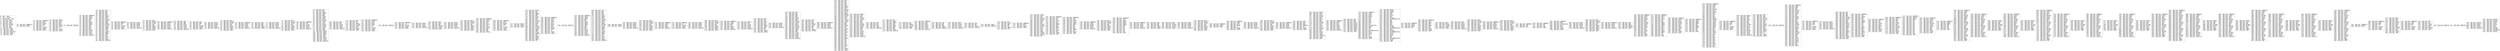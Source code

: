 digraph "graph.cfg.gv" {
	subgraph global {
		node [fontname=Courier fontsize=30.0 rank=same shape=box]
		block_0 [label="0: %00 = #0x1\l2: %01 = #0x40\l4: MSTORE(%01, %00)\l5: [NO_SSA] DUP1\l6: [NO_SSA] PUSH1\l8: [NO_SSA] DUP2\l9: [NO_SSA] MSTORE\la: [NO_SSA] PUSH1\lc: [NO_SSA] ADD\ld: [NO_SSA] PUSH2\l10: [NO_SSA] PUSH1\l12: [NO_SSA] SWAP2\l13: [NO_SSA] CODECOPY\l14: [NO_SSA] PUSH2\l17: [NO_SSA] JUMP\l"]
		block_18 [label="18: [NO_SSA] JUMPDEST\l19: [NO_SSA] PUSH1\l"]
		block_1b [label="1b: [NO_SSA] JUMPDEST\l1c: [NO_SSA] DUP5\l1d: [NO_SSA] MLOAD\l1e: [NO_SSA] DUP2\l1f: [NO_SSA] LT\l20: [NO_SSA] ISZERO\l21: [NO_SSA] PUSH2\l24: [NO_SSA] JUMPI\l"]
		block_25 [label="25: [NO_SSA] PUSH1\l27: [NO_SSA] DUP6\l28: [NO_SSA] DUP3\l29: [NO_SSA] DUP2\l2a: [NO_SSA] MLOAD\l2b: [NO_SSA] DUP2\l2c: [NO_SSA] LT\l2d: [NO_SSA] PUSH2\l30: [NO_SSA] JUMPI\l"]
		block_31 [label="31: [NO_SSA] INVALID\l"]
		block_32 [label="32: [NO_SSA] JUMPDEST\l33: [NO_SSA] PUSH1\l35: [NO_SSA] SWAP1\l36: [NO_SSA] DUP2\l37: [NO_SSA] MUL\l38: [NO_SSA] SWAP2\l39: [NO_SSA] SWAP1\l3a: [NO_SSA] SWAP2\l3b: [NO_SSA] ADD\l3c: [NO_SSA] DUP2\l3d: [NO_SSA] ADD\l3e: [NO_SSA] MLOAD\l3f: [NO_SSA] PUSH1\l41: [NO_SSA] PUSH1\l43: [NO_SSA] PUSH1\l45: [NO_SSA] INVALID\l"]
		block_46 [label="46: [NO_SSA] SUB\l47: [NO_SSA] NOT\l48: [NO_SSA] DUP2\l49: [NO_SSA] AND\l4a: [NO_SSA] PUSH1\l4c: [NO_SSA] SWAP1\l4d: [NO_SSA] DUP2\l4e: [NO_SSA] MSTORE\l4f: [NO_SSA] SWAP2\l50: [NO_SSA] DUP6\l51: [NO_SSA] SWAP1\l52: [NO_SSA] MSTORE\l53: [NO_SSA] PUSH1\l55: [NO_SSA] SWAP1\l56: [NO_SSA] SWAP2\l57: [NO_SSA] SHA3\l58: [NO_SSA] SLOAD\l59: [NO_SSA] SWAP1\l5a: [NO_SSA] SWAP2\l5b: [NO_SSA] POP\l5c: [NO_SSA] PUSH1\l5e: [NO_SSA] DUP2\l5f: [NO_SSA] SWAP1\l60: [NO_SSA] INVALID\l"]
		block_61 [label="61: [NO_SSA] ADDRESS\l62: [NO_SSA] DUP2\l63: [NO_SSA] EQ\l64: [NO_SSA] ISZERO\l65: [NO_SSA] PUSH2\l68: [NO_SSA] JUMPI\l"]
		block_69 [label="69: [NO_SSA] PUSH1\l6b: [NO_SSA] MLOAD\l6c: [NO_SSA] PUSH3\l70: [NO_SSA] PUSH1\l72: [NO_SSA] INVALID\l"]
		block_73 [label="73: [NO_SSA] DUP2\l74: [NO_SSA] MSTORE\l75: [NO_SSA] PUSH1\l77: [NO_SSA] ADD\l78: [NO_SSA] PUSH2\l7b: [NO_SSA] SWAP1\l7c: [NO_SSA] PUSH2\l7f: [NO_SSA] JUMP\l"]
		block_80 [label="80: [NO_SSA] JUMPDEST\l81: [NO_SSA] DUP10\l82: [NO_SSA] PUSH1\l84: [NO_SSA] PUSH1\l86: [NO_SSA] PUSH1\l88: [NO_SSA] INVALID\l"]
		block_89 [label="89: [NO_SSA] SUB\l8a: [NO_SSA] AND\l8b: [NO_SSA] DUP2\l8c: [NO_SSA] PUSH1\l8e: [NO_SSA] PUSH1\l90: [NO_SSA] PUSH1\l92: [NO_SSA] INVALID\l"]
		block_93 [label="93: [NO_SSA] SUB\l94: [NO_SSA] AND\l95: [NO_SSA] EQ\l96: [NO_SSA] ISZERO\l97: [NO_SSA] PUSH2\l9a: [NO_SSA] JUMPI\l"]
		block_9b [label="9b: [NO_SSA] PUSH1\l9d: [NO_SSA] MLOAD\l9e: [NO_SSA] PUSH3\la2: [NO_SSA] PUSH1\la4: [NO_SSA] INVALID\l"]
		block_a5 [label="a5: [NO_SSA] DUP2\la6: [NO_SSA] MSTORE\la7: [NO_SSA] PUSH1\la9: [NO_SSA] ADD\laa: [NO_SSA] PUSH2\lad: [NO_SSA] SWAP1\lae: [NO_SSA] PUSH2\lb1: [NO_SSA] JUMP\l"]
		block_b2 [label="b2: [NO_SSA] JUMPDEST\lb3: [NO_SSA] PUSH1\lb5: [NO_SSA] PUSH1\lb7: [NO_SSA] PUSH1\lb9: [NO_SSA] INVALID\l"]
		block_ba [label="ba: [NO_SSA] SUB\lbb: [NO_SSA] DUP2\lbc: [NO_SSA] AND\lbd: [NO_SSA] PUSH2\lc0: [NO_SSA] JUMPI\l"]
		block_c1 [label="c1: [NO_SSA] PUSH1\lc3: [NO_SSA] MLOAD\lc4: [NO_SSA] PUSH3\lc8: [NO_SSA] PUSH1\lca: [NO_SSA] INVALID\l"]
		block_cb [label="cb: [NO_SSA] DUP2\lcc: [NO_SSA] MSTORE\lcd: [NO_SSA] PUSH1\lcf: [NO_SSA] ADD\ld0: [NO_SSA] PUSH2\ld3: [NO_SSA] SWAP1\ld4: [NO_SSA] PUSH2\ld7: [NO_SSA] JUMP\l"]
		block_d8 [label="d8: [NO_SSA] JUMPDEST\ld9: [NO_SSA] POP\lda: [NO_SSA] PUSH1\ldc: [NO_SSA] PUSH1\lde: [NO_SSA] PUSH1\le0: [NO_SSA] INVALID\l"]
		block_e1 [label="e1: [NO_SSA] SUB\le2: [NO_SSA] NOT\le3: [NO_SSA] SWAP1\le4: [NO_SSA] SWAP2\le5: [NO_SSA] AND\le6: [NO_SSA] PUSH1\le8: [NO_SSA] SWAP1\le9: [NO_SSA] DUP2\lea: [NO_SSA] MSTORE\leb: [NO_SSA] PUSH1\led: [NO_SSA] DUP5\lee: [NO_SSA] SWAP1\lef: [NO_SSA] MSTORE\lf0: [NO_SSA] PUSH1\lf2: [NO_SSA] SWAP1\lf3: [NO_SSA] SHA3\lf4: [NO_SSA] PUSH12\l101: [NO_SSA] SWAP2\l102: [NO_SSA] SWAP1\l103: [NO_SSA] SWAP2\l104: [NO_SSA] AND\l105: [NO_SSA] PUSH1\l107: [NO_SSA] PUSH1\l109: [NO_SSA] PUSH1\l10b: [NO_SSA] INVALID\l"]
		block_10c [label="10c: [NO_SSA] SUB\l10d: [NO_SSA] NOT\l10e: [NO_SSA] PUSH1\l110: [NO_SSA] DUP11\l111: [NO_SSA] SWAP1\l112: [NO_SSA] INVALID\l"]
		block_113 [label="113: [NO_SSA] AND\l114: [NO_SSA] OR\l115: [NO_SSA] SWAP1\l116: [NO_SSA] SSTORE\l117: [NO_SSA] PUSH1\l119: [NO_SSA] ADD\l11a: [NO_SSA] PUSH2\l11d: [NO_SSA] JUMP\l"]
		block_11e [label="11e: [NO_SSA] JUMPDEST\l11f: [NO_SSA] PUSH1\l121: [NO_SSA] DUP6\l122: [NO_SSA] PUSH1\l124: [NO_SSA] DUP2\l125: [NO_SSA] GT\l126: [NO_SSA] ISZERO\l127: [NO_SSA] PUSH2\l12a: [NO_SSA] JUMPI\l"]
		block_12b [label="12b: [NO_SSA] INVALID\l"]
		block_12c [label="12c: [NO_SSA] JUMPDEST\l12d: [NO_SSA] EQ\l12e: [NO_SSA] ISZERO\l12f: [NO_SSA] PUSH2\l132: [NO_SSA] JUMPI\l"]
		block_133 [label="133: [NO_SSA] PUSH1\l135: [NO_SSA] PUSH1\l137: [NO_SSA] PUSH1\l139: [NO_SSA] INVALID\l"]
		block_13a [label="13a: [NO_SSA] SUB\l13b: [NO_SSA] DUP7\l13c: [NO_SSA] AND\l13d: [NO_SSA] ISZERO\l13e: [NO_SSA] PUSH2\l141: [NO_SSA] JUMPI\l"]
		block_142 [label="142: [NO_SSA] PUSH1\l144: [NO_SSA] MLOAD\l145: [NO_SSA] PUSH3\l149: [NO_SSA] PUSH1\l14b: [NO_SSA] INVALID\l"]
		block_14c [label="14c: [NO_SSA] DUP2\l14d: [NO_SSA] MSTORE\l14e: [NO_SSA] PUSH1\l150: [NO_SSA] ADD\l151: [NO_SSA] PUSH2\l154: [NO_SSA] SWAP1\l155: [NO_SSA] PUSH2\l158: [NO_SSA] JUMP\l"]
		block_159 [label="159: [NO_SSA] JUMPDEST\l15a: [NO_SSA] PUSH1\l15c: [NO_SSA] DUP9\l15d: [NO_SSA] DIV\l15e: [NO_SSA] PUSH1\l160: [NO_SSA] NOT\l161: [NO_SSA] PUSH1\l163: [NO_SSA] DUP11\l164: [NO_SSA] AND\l165: [NO_SSA] ADD\l166: [NO_SSA] PUSH1\l"]
		block_168 [label="168: [NO_SSA] JUMPDEST\l169: [NO_SSA] DUP7\l16a: [NO_SSA] MLOAD\l16b: [NO_SSA] DUP2\l16c: [NO_SSA] LT\l16d: [NO_SSA] ISZERO\l16e: [NO_SSA] PUSH2\l171: [NO_SSA] JUMPI\l"]
		block_172 [label="172: [NO_SSA] DUP10\l173: [NO_SSA] PUSH2\l176: [NO_SSA] JUMPI\l"]
		block_177 [label="177: [NO_SSA] PUSH1\l179: [NO_SSA] NOT\l17a: [NO_SSA] SWAP1\l17b: [NO_SSA] SWAP3\l17c: [NO_SSA] ADD\l17d: [NO_SSA] PUSH1\l17f: [NO_SSA] DUP2\l180: [NO_SSA] DUP2\l181: [NO_SSA] MSTORE\l182: [NO_SSA] PUSH1\l184: [NO_SSA] DUP6\l185: [NO_SSA] ADD\l186: [NO_SSA] PUSH1\l188: [NO_SSA] MSTORE\l189: [NO_SSA] PUSH1\l18b: [NO_SSA] SWAP1\l18c: [NO_SSA] SHA3\l18d: [NO_SSA] SLOAD\l18e: [NO_SSA] SWAP10\l18f: [NO_SSA] POP\l190: [NO_SSA] SWAP2\l191: [NO_SSA] PUSH1\l193: [NO_SSA] SWAP2\l194: [NO_SSA] POP\l"]
		block_195 [label="195: [NO_SSA] JUMPDEST\l196: [NO_SSA] PUSH1\l198: [NO_SSA] DUP1\l199: [NO_SSA] PUSH1\l19b: [NO_SSA] DUP1\l19c: [NO_SSA] DUP11\l19d: [NO_SSA] DUP6\l19e: [NO_SSA] DUP2\l19f: [NO_SSA] MLOAD\l1a0: [NO_SSA] DUP2\l1a1: [NO_SSA] LT\l1a2: [NO_SSA] PUSH2\l1a5: [NO_SSA] JUMPI\l"]
		block_1a6 [label="1a6: [NO_SSA] INVALID\l"]
		block_1a7 [label="1a7: [NO_SSA] JUMPDEST\l1a8: [NO_SSA] PUSH1\l1aa: [NO_SSA] SWAP1\l1ab: [NO_SSA] DUP2\l1ac: [NO_SSA] MUL\l1ad: [NO_SSA] SWAP2\l1ae: [NO_SSA] SWAP1\l1af: [NO_SSA] SWAP2\l1b0: [NO_SSA] ADD\l1b1: [NO_SSA] DUP2\l1b2: [NO_SSA] ADD\l1b3: [NO_SSA] MLOAD\l1b4: [NO_SSA] PUSH1\l1b6: [NO_SSA] PUSH1\l1b8: [NO_SSA] PUSH1\l1ba: [NO_SSA] INVALID\l"]
		block_1bb [label="1bb: [NO_SSA] SUB\l1bc: [NO_SSA] NOT\l1bd: [NO_SSA] DUP2\l1be: [NO_SSA] AND\l1bf: [NO_SSA] PUSH1\l1c1: [NO_SSA] SWAP1\l1c2: [NO_SSA] DUP2\l1c3: [NO_SSA] MSTORE\l1c4: [NO_SSA] SWAP2\l1c5: [NO_SSA] DUP11\l1c6: [NO_SSA] SWAP1\l1c7: [NO_SSA] MSTORE\l1c8: [NO_SSA] PUSH1\l1ca: [NO_SSA] SWAP1\l1cb: [NO_SSA] SWAP2\l1cc: [NO_SSA] SHA3\l1cd: [NO_SSA] SLOAD\l1ce: [NO_SSA] SWAP1\l1cf: [NO_SSA] SWAP2\l1d0: [NO_SSA] POP\l1d1: [NO_SSA] PUSH1\l1d3: [NO_SSA] DUP2\l1d4: [NO_SSA] SWAP1\l1d5: [NO_SSA] INVALID\l"]
		block_1d6 [label="1d6: [NO_SSA] PUSH2\l1d9: [NO_SSA] JUMPI\l"]
		block_1da [label="1da: [NO_SSA] PUSH1\l1dc: [NO_SSA] MLOAD\l1dd: [NO_SSA] PUSH3\l1e1: [NO_SSA] PUSH1\l1e3: [NO_SSA] INVALID\l"]
		block_1e4 [label="1e4: [NO_SSA] DUP2\l1e5: [NO_SSA] MSTORE\l1e6: [NO_SSA] PUSH1\l1e8: [NO_SSA] ADD\l1e9: [NO_SSA] PUSH2\l1ec: [NO_SSA] SWAP1\l1ed: [NO_SSA] PUSH2\l1f0: [NO_SSA] JUMP\l"]
		block_1f1 [label="1f1: [NO_SSA] JUMPDEST\l1f2: [NO_SSA] PUSH1\l1f4: [NO_SSA] DUP2\l1f5: [NO_SSA] SWAP1\l1f6: [NO_SSA] INVALID\l"]
		block_1f7 [label="1f7: [NO_SSA] ADDRESS\l1f8: [NO_SSA] EQ\l1f9: [NO_SSA] ISZERO\l1fa: [NO_SSA] PUSH2\l1fd: [NO_SSA] JUMPI\l"]
		block_1fe [label="1fe: [NO_SSA] PUSH1\l200: [NO_SSA] MLOAD\l201: [NO_SSA] PUSH3\l205: [NO_SSA] PUSH1\l207: [NO_SSA] INVALID\l"]
		block_208 [label="208: [NO_SSA] DUP2\l209: [NO_SSA] MSTORE\l20a: [NO_SSA] PUSH1\l20c: [NO_SSA] ADD\l20d: [NO_SSA] PUSH2\l210: [NO_SSA] SWAP1\l211: [NO_SSA] PUSH2\l214: [NO_SSA] JUMP\l"]
		block_215 [label="215: [NO_SSA] JUMPDEST\l216: [NO_SSA] PUSH1\l218: [NO_SSA] DUP8\l219: [NO_SSA] MUL\l21a: [NO_SSA] DUP16\l21b: [NO_SSA] SWAP1\l21c: [NO_SSA] INVALID\l"]
		block_21d [label="21d: [NO_SSA] SWAP5\l21e: [NO_SSA] POP\l21f: [NO_SSA] PUSH1\l221: [NO_SSA] PUSH1\l223: [NO_SSA] PUSH1\l225: [NO_SSA] INVALID\l"]
		block_226 [label="226: [NO_SSA] SUB\l227: [NO_SSA] NOT\l228: [NO_SSA] DUP1\l229: [NO_SSA] DUP7\l22a: [NO_SSA] AND\l22b: [NO_SSA] SWAP1\l22c: [NO_SSA] DUP4\l22d: [NO_SSA] AND\l22e: [NO_SSA] EQ\l22f: [NO_SSA] PUSH2\l232: [NO_SSA] JUMPI\l"]
		block_233 [label="233: [NO_SSA] PUSH1\l235: [NO_SSA] PUSH1\l237: [NO_SSA] PUSH1\l239: [NO_SSA] INVALID\l"]
		block_23a [label="23a: [NO_SSA] SUB\l23b: [NO_SSA] NOT\l23c: [NO_SSA] DUP6\l23d: [NO_SSA] AND\l23e: [NO_SSA] PUSH1\l240: [NO_SSA] SWAP1\l241: [NO_SSA] DUP2\l242: [NO_SSA] MSTORE\l243: [NO_SSA] PUSH1\l245: [NO_SSA] DUP11\l246: [NO_SSA] SWAP1\l247: [NO_SSA] MSTORE\l248: [NO_SSA] PUSH1\l24a: [NO_SSA] SWAP1\l24b: [NO_SSA] SHA3\l24c: [NO_SSA] DUP1\l24d: [NO_SSA] SLOAD\l24e: [NO_SSA] PUSH1\l250: [NO_SSA] PUSH1\l252: [NO_SSA] PUSH1\l254: [NO_SSA] INVALID\l"]
		block_255 [label="255: [NO_SSA] SUB\l256: [NO_SSA] NOT\l257: [NO_SSA] AND\l258: [NO_SSA] PUSH12\l265: [NO_SSA] DUP4\l266: [NO_SSA] AND\l267: [NO_SSA] OR\l268: [NO_SSA] SWAP1\l269: [NO_SSA] SSTORE\l"]
		block_26a [label="26a: [NO_SSA] JUMPDEST\l26b: [NO_SSA] PUSH1\l26d: [NO_SSA] PUSH1\l26f: [NO_SSA] PUSH1\l271: [NO_SSA] INVALID\l"]
		block_272 [label="272: [NO_SSA] SUB\l273: [NO_SSA] NOT\l274: [NO_SSA] DUP3\l275: [NO_SSA] AND\l276: [NO_SSA] PUSH1\l278: [NO_SSA] SWAP1\l279: [NO_SSA] DUP2\l27a: [NO_SSA] MSTORE\l27b: [NO_SSA] PUSH1\l27d: [NO_SSA] DUP11\l27e: [NO_SSA] SWAP1\l27f: [NO_SSA] MSTORE\l280: [NO_SSA] PUSH1\l282: [NO_SSA] DUP2\l283: [NO_SSA] SHA3\l284: [NO_SSA] SSTORE\l285: [NO_SSA] PUSH2\l288: [NO_SSA] DUP2\l289: [NO_SSA] AND\l28a: [NO_SSA] PUSH1\l28c: [NO_SSA] DUP2\l28d: [NO_SSA] DIV\l28e: [NO_SSA] SWAP5\l28f: [NO_SSA] POP\l290: [NO_SSA] PUSH1\l292: [NO_SSA] DUP2\l293: [NO_SSA] MOD\l294: [NO_SSA] PUSH1\l296: [NO_SSA] MUL\l297: [NO_SSA] SWAP4\l298: [NO_SSA] POP\l299: [NO_SSA] POP\l29a: [NO_SSA] POP\l29b: [NO_SSA] POP\l29c: [NO_SSA] DUP6\l29d: [NO_SSA] DUP3\l29e: [NO_SSA] EQ\l29f: [NO_SSA] PUSH2\l2a2: [NO_SSA] JUMPI\l"]
		block_2a3 [label="2a3: [NO_SSA] PUSH1\l2a5: [NO_SSA] DUP3\l2a6: [NO_SSA] DUP2\l2a7: [NO_SSA] MSTORE\l2a8: [NO_SSA] PUSH1\l2aa: [NO_SSA] DUP9\l2ab: [NO_SSA] ADD\l2ac: [NO_SSA] PUSH1\l2ae: [NO_SSA] MSTORE\l2af: [NO_SSA] PUSH1\l2b1: [NO_SSA] SWAP1\l2b2: [NO_SSA] SHA3\l2b3: [NO_SSA] DUP1\l2b4: [NO_SSA] SLOAD\l2b5: [NO_SSA] PUSH1\l2b7: [NO_SSA] PUSH1\l2b9: [NO_SSA] PUSH1\l2bb: [NO_SSA] INVALID\l"]
		block_2bc [label="2bc: [NO_SSA] SUB\l2bd: [NO_SSA] NOT\l2be: [NO_SSA] DUP1\l2bf: [NO_SSA] DUP5\l2c0: [NO_SSA] INVALID\l"]
		block_2c1 [label="2c1: [NO_SSA] NOT\l2c2: [NO_SSA] SWAP1\l2c3: [NO_SSA] SWAP2\l2c4: [NO_SSA] AND\l2c5: [NO_SSA] SWAP1\l2c6: [NO_SSA] DUP6\l2c7: [NO_SSA] AND\l2c8: [NO_SSA] DUP4\l2c9: [NO_SSA] INVALID\l"]
		block_2ca [label="2ca: [NO_SSA] OR\l2cb: [NO_SSA] SWAP1\l2cc: [NO_SSA] SSTORE\l2cd: [NO_SSA] PUSH2\l2d0: [NO_SSA] JUMP\l"]
		block_2d1 [label="2d1: [NO_SSA] JUMPDEST\l2d2: [NO_SSA] DUP1\l2d3: [NO_SSA] DUP4\l2d4: [NO_SSA] PUSH1\l2d6: [NO_SSA] PUSH1\l2d8: [NO_SSA] PUSH1\l2da: [NO_SSA] INVALID\l"]
		block_2db [label="2db: [NO_SSA] SUB\l2dc: [NO_SSA] NOT\l2dd: [NO_SSA] AND\l2de: [NO_SSA] SWAP1\l2df: [NO_SSA] INVALID\l"]
		block_2e0 [label="2e0: [NO_SSA] DUP2\l2e1: [NO_SSA] PUSH1\l2e3: [NO_SSA] PUSH1\l2e5: [NO_SSA] PUSH1\l2e7: [NO_SSA] INVALID\l"]
		block_2e8 [label="2e8: [NO_SSA] SUB\l2e9: [NO_SSA] NOT\l2ea: [NO_SSA] PUSH1\l2ec: [NO_SSA] INVALID\l"]
		block_2ed [label="2ed: [NO_SSA] SWAP1\l2ee: [NO_SSA] INVALID\l"]
		block_2ef [label="2ef: [NO_SSA] NOT\l2f0: [NO_SSA] DUP15\l2f1: [NO_SSA] AND\l2f2: [NO_SSA] OR\l2f3: [NO_SSA] SWAP13\l2f4: [NO_SSA] POP\l"]
		block_2f5 [label="2f5: [NO_SSA] JUMPDEST\l2f6: [NO_SSA] DUP5\l2f7: [NO_SSA] PUSH2\l2fa: [NO_SSA] JUMPI\l"]
		block_2fb [label="2fb: [NO_SSA] PUSH1\l2fd: [NO_SSA] DUP7\l2fe: [NO_SSA] DUP2\l2ff: [NO_SSA] MSTORE\l300: [NO_SSA] PUSH1\l302: [NO_SSA] DUP9\l303: [NO_SSA] ADD\l304: [NO_SSA] PUSH1\l306: [NO_SSA] MSTORE\l307: [NO_SSA] PUSH1\l309: [NO_SSA] DUP2\l30a: [NO_SSA] SHA3\l30b: [NO_SSA] DUP2\l30c: [NO_SSA] SWAP1\l30d: [NO_SSA] SSTORE\l30e: [NO_SSA] SWAP13\l30f: [NO_SSA] POP\l"]
		block_310 [label="310: [NO_SSA] JUMPDEST\l311: [NO_SSA] POP\l312: [NO_SSA] POP\l313: [NO_SSA] PUSH1\l315: [NO_SSA] NOT\l316: [NO_SSA] SWAP1\l317: [NO_SSA] SWAP3\l318: [NO_SSA] ADD\l319: [NO_SSA] SWAP2\l31a: [NO_SSA] POP\l31b: [NO_SSA] PUSH1\l31d: [NO_SSA] ADD\l31e: [NO_SSA] PUSH2\l321: [NO_SSA] JUMP\l"]
		block_322 [label="322: [NO_SSA] JUMPDEST\l323: [NO_SSA] POP\l324: [NO_SSA] PUSH1\l326: [NO_SSA] PUSH1\l328: [NO_SSA] SWAP1\l329: [NO_SSA] SWAP3\l32a: [NO_SSA] MUL\l32b: [NO_SSA] ADD\l32c: [NO_SSA] ADD\l32d: [NO_SSA] SWAP8\l32e: [NO_SSA] POP\l32f: [NO_SSA] PUSH2\l332: [NO_SSA] JUMP\l"]
		block_333 [label="333: [NO_SSA] JUMPDEST\l334: [NO_SSA] PUSH1\l336: [NO_SSA] MLOAD\l337: [NO_SSA] PUSH3\l33b: [NO_SSA] PUSH1\l33d: [NO_SSA] INVALID\l"]
		block_33e [label="33e: [NO_SSA] DUP2\l33f: [NO_SSA] MSTORE\l340: [NO_SSA] PUSH1\l342: [NO_SSA] ADD\l343: [NO_SSA] PUSH2\l346: [NO_SSA] SWAP1\l347: [NO_SSA] PUSH2\l34a: [NO_SSA] JUMP\l"]
		block_34b [label="34b: [NO_SSA] JUMPDEST\l34c: [NO_SSA] POP\l34d: [NO_SSA] SWAP6\l34e: [NO_SSA] SWAP7\l34f: [NO_SSA] SWAP5\l350: [NO_SSA] SWAP6\l351: [NO_SSA] POP\l352: [NO_SSA] POP\l353: [NO_SSA] POP\l354: [NO_SSA] POP\l355: [NO_SSA] POP\l356: [NO_SSA] JUMP\l"]
		block_357 [label="357: [NO_SSA] JUMPDEST\l358: [NO_SSA] PUSH1\l35a: [NO_SSA] PUSH1\l35c: [NO_SSA] PUSH1\l35e: [NO_SSA] INVALID\l"]
		block_35f [label="35f: [NO_SSA] SUB\l360: [NO_SSA] DUP3\l361: [NO_SSA] AND\l362: [NO_SSA] PUSH2\l365: [NO_SSA] JUMPI\l"]
		block_366 [label="366: [NO_SSA] DUP1\l367: [NO_SSA] MLOAD\l368: [NO_SSA] ISZERO\l369: [NO_SSA] PUSH2\l36c: [NO_SSA] JUMPI\l"]
		block_36d [label="36d: [NO_SSA] PUSH1\l36f: [NO_SSA] MLOAD\l370: [NO_SSA] PUSH3\l374: [NO_SSA] PUSH1\l376: [NO_SSA] INVALID\l"]
		block_377 [label="377: [NO_SSA] DUP2\l378: [NO_SSA] MSTORE\l379: [NO_SSA] PUSH1\l37b: [NO_SSA] ADD\l37c: [NO_SSA] PUSH2\l37f: [NO_SSA] SWAP1\l380: [NO_SSA] PUSH2\l383: [NO_SSA] JUMP\l"]
		block_384 [label="384: [NO_SSA] JUMPDEST\l385: [NO_SSA] PUSH2\l388: [NO_SSA] JUMP\l"]
		block_389 [label="389: [NO_SSA] JUMPDEST\l38a: [NO_SSA] PUSH1\l38c: [NO_SSA] DUP2\l38d: [NO_SSA] MLOAD\l38e: [NO_SSA] GT\l38f: [NO_SSA] PUSH2\l392: [NO_SSA] JUMPI\l"]
		block_393 [label="393: [NO_SSA] PUSH1\l395: [NO_SSA] MLOAD\l396: [NO_SSA] PUSH3\l39a: [NO_SSA] PUSH1\l39c: [NO_SSA] INVALID\l"]
		block_39d [label="39d: [NO_SSA] DUP2\l39e: [NO_SSA] MSTORE\l39f: [NO_SSA] PUSH1\l3a1: [NO_SSA] ADD\l3a2: [NO_SSA] PUSH2\l3a5: [NO_SSA] SWAP1\l3a6: [NO_SSA] PUSH2\l3a9: [NO_SSA] JUMP\l"]
		block_3aa [label="3aa: [NO_SSA] JUMPDEST\l3ab: [NO_SSA] PUSH1\l3ad: [NO_SSA] PUSH1\l3af: [NO_SSA] PUSH1\l3b1: [NO_SSA] INVALID\l"]
		block_3b2 [label="3b2: [NO_SSA] SUB\l3b3: [NO_SSA] DUP3\l3b4: [NO_SSA] AND\l3b5: [NO_SSA] ADDRESS\l3b6: [NO_SSA] EQ\l3b7: [NO_SSA] PUSH2\l3ba: [NO_SSA] JUMPI\l"]
		block_3bb [label="3bb: [NO_SSA] PUSH2\l3be: [NO_SSA] DUP3\l3bf: [NO_SSA] PUSH1\l3c1: [NO_SSA] MLOAD\l3c2: [NO_SSA] DUP1\l3c3: [NO_SSA] PUSH1\l3c5: [NO_SSA] ADD\l3c6: [NO_SSA] PUSH1\l3c8: [NO_SSA] MSTORE\l3c9: [NO_SSA] DUP1\l3ca: [NO_SSA] PUSH1\l3cc: [NO_SSA] DUP2\l3cd: [NO_SSA] MSTORE\l3ce: [NO_SSA] PUSH1\l3d0: [NO_SSA] ADD\l3d1: [NO_SSA] PUSH2\l3d4: [NO_SSA] PUSH1\l3d6: [NO_SSA] SWAP2\l3d7: [NO_SSA] CODECOPY\l3d8: [NO_SSA] PUSH2\l3db: [NO_SSA] JUMP\l"]
		block_3dc [label="3dc: [NO_SSA] JUMPDEST\l3dd: [NO_SSA] PUSH1\l3df: [NO_SSA] DUP1\l3e0: [NO_SSA] DUP4\l3e1: [NO_SSA] PUSH1\l3e3: [NO_SSA] PUSH1\l3e5: [NO_SSA] PUSH1\l3e7: [NO_SSA] INVALID\l"]
		block_3e8 [label="3e8: [NO_SSA] SUB\l3e9: [NO_SSA] AND\l3ea: [NO_SSA] DUP4\l3eb: [NO_SSA] PUSH1\l3ed: [NO_SSA] MLOAD\l3ee: [NO_SSA] PUSH2\l3f1: [NO_SSA] SWAP2\l3f2: [NO_SSA] SWAP1\l3f3: [NO_SSA] PUSH2\l3f6: [NO_SSA] JUMP\l"]
		block_3f7 [label="3f7: [NO_SSA] JUMPDEST\l3f8: [NO_SSA] PUSH1\l3fa: [NO_SSA] PUSH1\l3fc: [NO_SSA] MLOAD\l3fd: [NO_SSA] DUP1\l3fe: [NO_SSA] DUP4\l3ff: [NO_SSA] SUB\l400: [NO_SSA] DUP2\l401: [NO_SSA] DUP6\l402: [NO_SSA] GAS\l403: [NO_SSA] DELEGATECALL\l404: [NO_SSA] SWAP2\l405: [NO_SSA] POP\l406: [NO_SSA] POP\l407: [NO_SSA] RETURNDATASIZE\l408: [NO_SSA] DUP1\l409: [NO_SSA] PUSH1\l40b: [NO_SSA] DUP2\l40c: [NO_SSA] EQ\l40d: [NO_SSA] PUSH2\l410: [NO_SSA] JUMPI\l"]
		block_411 [label="411: [NO_SSA] PUSH1\l413: [NO_SSA] MLOAD\l414: [NO_SSA] SWAP2\l415: [NO_SSA] POP\l416: [NO_SSA] PUSH1\l418: [NO_SSA] NOT\l419: [NO_SSA] PUSH1\l41b: [NO_SSA] RETURNDATASIZE\l41c: [NO_SSA] ADD\l41d: [NO_SSA] AND\l41e: [NO_SSA] DUP3\l41f: [NO_SSA] ADD\l420: [NO_SSA] PUSH1\l422: [NO_SSA] MSTORE\l423: [NO_SSA] RETURNDATASIZE\l424: [NO_SSA] DUP3\l425: [NO_SSA] MSTORE\l426: [NO_SSA] RETURNDATASIZE\l427: [NO_SSA] PUSH1\l429: [NO_SSA] PUSH1\l42b: [NO_SSA] DUP5\l42c: [NO_SSA] ADD\l42d: [NO_SSA] RETURNDATACOPY\l42e: [NO_SSA] PUSH2\l431: [NO_SSA] JUMP\l"]
		block_432 [label="432: [NO_SSA] JUMPDEST\l433: [NO_SSA] PUSH1\l435: [NO_SSA] SWAP2\l436: [NO_SSA] POP\l"]
		block_437 [label="437: [NO_SSA] JUMPDEST\l438: [NO_SSA] POP\l439: [NO_SSA] SWAP2\l43a: [NO_SSA] POP\l43b: [NO_SSA] SWAP2\l43c: [NO_SSA] POP\l43d: [NO_SSA] DUP2\l43e: [NO_SSA] PUSH2\l441: [NO_SSA] JUMPI\l"]
		block_442 [label="442: [NO_SSA] DUP1\l443: [NO_SSA] MLOAD\l444: [NO_SSA] ISZERO\l445: [NO_SSA] PUSH2\l448: [NO_SSA] JUMPI\l"]
		block_449 [label="449: [NO_SSA] DUP1\l44a: [NO_SSA] PUSH1\l44c: [NO_SSA] MLOAD\l44d: [NO_SSA] PUSH3\l451: [NO_SSA] PUSH1\l453: [NO_SSA] INVALID\l"]
		block_454 [label="454: [NO_SSA] DUP2\l455: [NO_SSA] MSTORE\l456: [NO_SSA] PUSH1\l458: [NO_SSA] ADD\l459: [NO_SSA] PUSH2\l45c: [NO_SSA] SWAP2\l45d: [NO_SSA] SWAP1\l45e: [NO_SSA] PUSH2\l461: [NO_SSA] JUMP\l"]
		block_462 [label="462: [NO_SSA] JUMPDEST\l463: [NO_SSA] PUSH1\l465: [NO_SSA] MLOAD\l466: [NO_SSA] PUSH3\l46a: [NO_SSA] PUSH1\l46c: [NO_SSA] INVALID\l"]
		block_46d [label="46d: [NO_SSA] DUP2\l46e: [NO_SSA] MSTORE\l46f: [NO_SSA] PUSH1\l471: [NO_SSA] ADD\l472: [NO_SSA] PUSH2\l475: [NO_SSA] SWAP1\l476: [NO_SSA] PUSH2\l479: [NO_SSA] JUMP\l"]
		block_47a [label="47a: [NO_SSA] JUMPDEST\l47b: [NO_SSA] POP\l47c: [NO_SSA] POP\l"]
		block_47d [label="47d: [NO_SSA] JUMPDEST\l47e: [NO_SSA] POP\l47f: [NO_SSA] POP\l480: [NO_SSA] JUMP\l"]
		block_481 [label="481: [NO_SSA] JUMPDEST\l482: [NO_SSA] DUP2\l483: [NO_SSA] EXTCODESIZE\l484: [NO_SSA] DUP2\l485: [NO_SSA] DUP2\l486: [NO_SSA] PUSH2\l489: [NO_SSA] JUMPI\l"]
		block_48a [label="48a: [NO_SSA] PUSH1\l48c: [NO_SSA] MLOAD\l48d: [NO_SSA] PUSH3\l491: [NO_SSA] PUSH1\l493: [NO_SSA] INVALID\l"]
		block_494 [label="494: [NO_SSA] DUP2\l495: [NO_SSA] MSTORE\l496: [NO_SSA] PUSH1\l498: [NO_SSA] ADD\l499: [NO_SSA] PUSH2\l49c: [NO_SSA] SWAP2\l49d: [NO_SSA] SWAP1\l49e: [NO_SSA] PUSH2\l4a1: [NO_SSA] JUMP\l"]
		block_4a2 [label="4a2: [NO_SSA] JUMPDEST\l4a3: [NO_SSA] PUSH1\l4a5: [NO_SSA] PUSH1\l4a7: [NO_SSA] PUSH1\l4a9: [NO_SSA] INVALID\l"]
		block_4aa [label="4aa: [NO_SSA] SUB\l4ab: [NO_SSA] AND\l4ac: [NO_SSA] SWAP1\l4ad: [NO_SSA] MSTORE\l4ae: [NO_SSA] JUMP\l"]
		block_4af [label="4af: [NO_SSA] JUMPDEST\l4b0: [NO_SSA] PUSH1\l4b2: [NO_SSA] DUP2\l4b3: [NO_SSA] MLOAD\l4b4: [NO_SSA] DUP1\l4b5: [NO_SSA] DUP5\l4b6: [NO_SSA] MSTORE\l4b7: [NO_SSA] PUSH2\l4ba: [NO_SSA] DUP2\l4bb: [NO_SSA] PUSH1\l4bd: [NO_SSA] DUP7\l4be: [NO_SSA] ADD\l4bf: [NO_SSA] PUSH1\l4c1: [NO_SSA] DUP7\l4c2: [NO_SSA] ADD\l4c3: [NO_SSA] PUSH2\l4c6: [NO_SSA] JUMP\l"]
		block_4c7 [label="4c7: [NO_SSA] JUMPDEST\l4c8: [NO_SSA] PUSH1\l4ca: [NO_SSA] ADD\l4cb: [NO_SSA] PUSH1\l4cd: [NO_SSA] NOT\l4ce: [NO_SSA] AND\l4cf: [NO_SSA] SWAP3\l4d0: [NO_SSA] SWAP1\l4d1: [NO_SSA] SWAP3\l4d2: [NO_SSA] ADD\l4d3: [NO_SSA] PUSH1\l4d5: [NO_SSA] ADD\l4d6: [NO_SSA] SWAP3\l4d7: [NO_SSA] SWAP2\l4d8: [NO_SSA] POP\l4d9: [NO_SSA] POP\l4da: [NO_SSA] JUMP\l"]
		block_4db [label="4db: [NO_SSA] JUMPDEST\l4dc: [NO_SSA] PUSH1\l4de: [NO_SSA] DUP3\l4df: [NO_SSA] MLOAD\l4e0: [NO_SSA] PUSH2\l4e3: [NO_SSA] DUP2\l4e4: [NO_SSA] DUP5\l4e5: [NO_SSA] PUSH1\l4e7: [NO_SSA] DUP8\l4e8: [NO_SSA] ADD\l4e9: [NO_SSA] PUSH2\l4ec: [NO_SSA] JUMP\l"]
		block_4ed [label="4ed: [NO_SSA] JUMPDEST\l4ee: [NO_SSA] SWAP2\l4ef: [NO_SSA] SWAP1\l4f0: [NO_SSA] SWAP2\l4f1: [NO_SSA] ADD\l4f2: [NO_SSA] SWAP3\l4f3: [NO_SSA] SWAP2\l4f4: [NO_SSA] POP\l4f5: [NO_SSA] POP\l4f6: [NO_SSA] JUMP\l"]
		block_4f7 [label="4f7: [NO_SSA] JUMPDEST\l4f8: [NO_SSA] PUSH1\l4fa: [NO_SSA] DUP1\l4fb: [NO_SSA] DUP3\l4fc: [NO_SSA] MSTORE\l4fd: [NO_SSA] DUP5\l4fe: [NO_SSA] MLOAD\l4ff: [NO_SSA] DUP3\l500: [NO_SSA] DUP3\l501: [NO_SSA] ADD\l502: [NO_SSA] DUP2\l503: [NO_SSA] SWAP1\l504: [NO_SSA] MSTORE\l505: [NO_SSA] PUSH1\l507: [NO_SSA] SWAP2\l508: [NO_SSA] SWAP1\l509: [NO_SSA] PUSH1\l50b: [NO_SSA] SWAP1\l50c: [NO_SSA] DUP2\l50d: [NO_SSA] DUP6\l50e: [NO_SSA] ADD\l50f: [NO_SSA] SWAP1\l510: [NO_SSA] PUSH1\l512: [NO_SSA] DUP1\l513: [NO_SSA] DUP3\l514: [NO_SSA] MUL\l515: [NO_SSA] DUP8\l516: [NO_SSA] ADD\l517: [NO_SSA] DUP5\l518: [NO_SSA] ADD\l519: [NO_SSA] DUP2\l51a: [NO_SSA] DUP12\l51b: [NO_SSA] ADD\l51c: [NO_SSA] DUP8\l"]
		block_51d [label="51d: [NO_SSA] JUMPDEST\l51e: [NO_SSA] DUP5\l51f: [NO_SSA] DUP2\l520: [NO_SSA] LT\l521: [NO_SSA] ISZERO\l522: [NO_SSA] PUSH2\l525: [NO_SSA] JUMPI\l"]
		block_526 [label="526: [NO_SSA] DUP10\l527: [NO_SSA] DUP4\l528: [NO_SSA] SUB\l529: [NO_SSA] PUSH1\l52b: [NO_SSA] NOT\l52c: [NO_SSA] ADD\l52d: [NO_SSA] DUP7\l52e: [NO_SSA] MSTORE\l52f: [NO_SSA] DUP2\l530: [NO_SSA] MLOAD\l531: [NO_SSA] DUP1\l532: [NO_SSA] MLOAD\l533: [NO_SSA] PUSH1\l535: [NO_SSA] PUSH1\l537: [NO_SSA] PUSH1\l539: [NO_SSA] INVALID\l"]
		block_53a [label="53a: [NO_SSA] SUB\l53b: [NO_SSA] AND\l53c: [NO_SSA] DUP5\l53d: [NO_SSA] MSTORE\l53e: [NO_SSA] DUP5\l53f: [NO_SSA] DUP2\l540: [NO_SSA] ADD\l541: [NO_SSA] MLOAD\l542: [NO_SSA] DUP10\l543: [NO_SSA] DUP6\l544: [NO_SSA] ADD\l545: [NO_SSA] SWAP1\l546: [NO_SSA] PUSH1\l548: [NO_SSA] DUP2\l549: [NO_SSA] LT\l54a: [NO_SSA] PUSH2\l54d: [NO_SSA] JUMPI\l"]
		block_54e [label="54e: [NO_SSA] INVALID\l"]
		block_54f [label="54f: [NO_SSA] JUMPDEST\l550: [NO_SSA] DUP6\l551: [NO_SSA] DUP8\l552: [NO_SSA] ADD\l553: [NO_SSA] MSTORE\l554: [NO_SSA] PUSH1\l556: [NO_SSA] SWAP2\l557: [NO_SSA] DUP3\l558: [NO_SSA] ADD\l559: [NO_SSA] MLOAD\l55a: [NO_SSA] SWAP2\l55b: [NO_SSA] DUP6\l55c: [NO_SSA] ADD\l55d: [NO_SSA] DUP11\l55e: [NO_SSA] SWAP1\l55f: [NO_SSA] MSTORE\l560: [NO_SSA] DUP2\l561: [NO_SSA] MLOAD\l562: [NO_SSA] SWAP1\l563: [NO_SSA] DUP2\l564: [NO_SSA] SWAP1\l565: [NO_SSA] MSTORE\l566: [NO_SSA] SWAP1\l567: [NO_SSA] DUP6\l568: [NO_SSA] ADD\l569: [NO_SSA] SWAP1\l56a: [NO_SSA] DUP11\l56b: [NO_SSA] SWAP1\l56c: [NO_SSA] DUP10\l56d: [NO_SSA] DUP7\l56e: [NO_SSA] ADD\l56f: [NO_SSA] SWAP1\l"]
		block_570 [label="570: [NO_SSA] JUMPDEST\l571: [NO_SSA] DUP1\l572: [NO_SSA] DUP4\l573: [NO_SSA] LT\l574: [NO_SSA] ISZERO\l575: [NO_SSA] PUSH2\l578: [NO_SSA] JUMPI\l"]
		block_579 [label="579: [NO_SSA] DUP4\l57a: [NO_SSA] MLOAD\l57b: [NO_SSA] PUSH1\l57d: [NO_SSA] PUSH1\l57f: [NO_SSA] PUSH1\l581: [NO_SSA] INVALID\l"]
		block_582 [label="582: [NO_SSA] SUB\l583: [NO_SSA] NOT\l584: [NO_SSA] AND\l585: [NO_SSA] DUP3\l586: [NO_SSA] MSTORE\l587: [NO_SSA] SWAP3\l588: [NO_SSA] DUP8\l589: [NO_SSA] ADD\l58a: [NO_SSA] SWAP3\l58b: [NO_SSA] PUSH1\l58d: [NO_SSA] SWAP3\l58e: [NO_SSA] SWAP1\l58f: [NO_SSA] SWAP3\l590: [NO_SSA] ADD\l591: [NO_SSA] SWAP2\l592: [NO_SSA] SWAP1\l593: [NO_SSA] DUP8\l594: [NO_SSA] ADD\l595: [NO_SSA] SWAP1\l596: [NO_SSA] PUSH2\l599: [NO_SSA] JUMP\l"]
		block_59a [label="59a: [NO_SSA] JUMPDEST\l59b: [NO_SSA] POP\l59c: [NO_SSA] SWAP8\l59d: [NO_SSA] DUP7\l59e: [NO_SSA] ADD\l59f: [NO_SSA] SWAP8\l5a0: [NO_SSA] SWAP5\l5a1: [NO_SSA] POP\l5a2: [NO_SSA] POP\l5a3: [NO_SSA] POP\l5a4: [NO_SSA] SWAP1\l5a5: [NO_SSA] DUP4\l5a6: [NO_SSA] ADD\l5a7: [NO_SSA] SWAP1\l5a8: [NO_SSA] PUSH1\l5aa: [NO_SSA] ADD\l5ab: [NO_SSA] PUSH2\l5ae: [NO_SSA] JUMP\l"]
		block_5af [label="5af: [NO_SSA] JUMPDEST\l5b0: [NO_SSA] POP\l5b1: [NO_SSA] POP\l5b2: [NO_SSA] PUSH2\l5b5: [NO_SSA] DUP3\l5b6: [NO_SSA] DUP10\l5b7: [NO_SSA] ADD\l5b8: [NO_SSA] DUP12\l5b9: [NO_SSA] PUSH2\l5bc: [NO_SSA] JUMP\l"]
		block_5bd [label="5bd: [NO_SSA] JUMPDEST\l5be: [NO_SSA] DUP8\l5bf: [NO_SSA] DUP2\l5c0: [NO_SSA] SUB\l5c1: [NO_SSA] PUSH1\l5c3: [NO_SSA] DUP10\l5c4: [NO_SSA] ADD\l5c5: [NO_SSA] MSTORE\l5c6: [NO_SSA] PUSH2\l5c9: [NO_SSA] DUP2\l5ca: [NO_SSA] DUP11\l5cb: [NO_SSA] PUSH2\l5ce: [NO_SSA] JUMP\l"]
		block_5cf [label="5cf: [NO_SSA] JUMPDEST\l5d0: [NO_SSA] SWAP12\l5d1: [NO_SSA] SWAP11\l5d2: [NO_SSA] POP\l5d3: [NO_SSA] POP\l5d4: [NO_SSA] POP\l5d5: [NO_SSA] POP\l5d6: [NO_SSA] POP\l5d7: [NO_SSA] POP\l5d8: [NO_SSA] POP\l5d9: [NO_SSA] POP\l5da: [NO_SSA] POP\l5db: [NO_SSA] POP\l5dc: [NO_SSA] POP\l5dd: [NO_SSA] JUMP\l"]
		block_5de [label="5de: [NO_SSA] JUMPDEST\l5df: [NO_SSA] PUSH1\l5e1: [NO_SSA] PUSH1\l5e3: [NO_SSA] DUP3\l5e4: [NO_SSA] MSTORE\l5e5: [NO_SSA] PUSH2\l5e8: [NO_SSA] PUSH1\l5ea: [NO_SSA] DUP4\l5eb: [NO_SSA] ADD\l5ec: [NO_SSA] DUP5\l5ed: [NO_SSA] PUSH2\l5f0: [NO_SSA] JUMP\l"]
		block_5f1 [label="5f1: [NO_SSA] JUMPDEST\l5f2: [NO_SSA] SWAP4\l5f3: [NO_SSA] SWAP3\l5f4: [NO_SSA] POP\l5f5: [NO_SSA] POP\l5f6: [NO_SSA] POP\l5f7: [NO_SSA] JUMP\l"]
		block_5f8 [label="5f8: [NO_SSA] JUMPDEST\l5f9: [NO_SSA] PUSH1\l5fb: [NO_SSA] DUP1\l5fc: [NO_SSA] DUP3\l5fd: [NO_SSA] MSTORE\l5fe: [NO_SSA] PUSH1\l600: [NO_SSA] SWAP1\l601: [NO_SSA] DUP3\l602: [NO_SSA] ADD\l603: [NO_SSA] MSTORE\l604: [NO_SSA] PUSH32\l625: [NO_SSA] PUSH1\l627: [NO_SSA] DUP3\l628: [NO_SSA] ADD\l629: [NO_SSA] MSTORE\l62a: [NO_SSA] PUSH32\l64b: [NO_SSA] PUSH1\l64d: [NO_SSA] DUP3\l64e: [NO_SSA] ADD\l64f: [NO_SSA] MSTORE\l650: [NO_SSA] PUSH1\l652: [NO_SSA] ADD\l653: [NO_SSA] SWAP1\l654: [NO_SSA] JUMP\l"]
		block_655 [label="655: [NO_SSA] JUMPDEST\l656: [NO_SSA] PUSH1\l658: [NO_SSA] DUP1\l659: [NO_SSA] DUP3\l65a: [NO_SSA] MSTORE\l65b: [NO_SSA] PUSH1\l65d: [NO_SSA] SWAP1\l65e: [NO_SSA] DUP3\l65f: [NO_SSA] ADD\l660: [NO_SSA] MSTORE\l661: [NO_SSA] PUSH32\l682: [NO_SSA] PUSH1\l684: [NO_SSA] DUP3\l685: [NO_SSA] ADD\l686: [NO_SSA] MSTORE\l687: [NO_SSA] PUSH6\l68e: [NO_SSA] PUSH1\l690: [NO_SSA] INVALID\l"]
		block_691 [label="691: [NO_SSA] PUSH1\l693: [NO_SSA] DUP3\l694: [NO_SSA] ADD\l695: [NO_SSA] MSTORE\l696: [NO_SSA] PUSH1\l698: [NO_SSA] ADD\l699: [NO_SSA] SWAP1\l69a: [NO_SSA] JUMP\l"]
		block_69b [label="69b: [NO_SSA] JUMPDEST\l69c: [NO_SSA] PUSH1\l69e: [NO_SSA] DUP1\l69f: [NO_SSA] DUP3\l6a0: [NO_SSA] MSTORE\l6a1: [NO_SSA] PUSH1\l6a3: [NO_SSA] SWAP1\l6a4: [NO_SSA] DUP3\l6a5: [NO_SSA] ADD\l6a6: [NO_SSA] MSTORE\l6a7: [NO_SSA] PUSH32\l6c8: [NO_SSA] PUSH1\l6ca: [NO_SSA] DUP3\l6cb: [NO_SSA] ADD\l6cc: [NO_SSA] MSTORE\l6cd: [NO_SSA] PUSH11\l6d9: [NO_SSA] PUSH1\l6db: [NO_SSA] INVALID\l"]
		block_6dc [label="6dc: [NO_SSA] PUSH1\l6de: [NO_SSA] DUP3\l6df: [NO_SSA] ADD\l6e0: [NO_SSA] MSTORE\l6e1: [NO_SSA] PUSH1\l6e3: [NO_SSA] ADD\l6e4: [NO_SSA] SWAP1\l6e5: [NO_SSA] JUMP\l"]
		block_6e6 [label="6e6: [NO_SSA] JUMPDEST\l6e7: [NO_SSA] PUSH1\l6e9: [NO_SSA] DUP1\l6ea: [NO_SSA] DUP3\l6eb: [NO_SSA] MSTORE\l6ec: [NO_SSA] PUSH1\l6ee: [NO_SSA] SWAP1\l6ef: [NO_SSA] DUP3\l6f0: [NO_SSA] ADD\l6f1: [NO_SSA] MSTORE\l6f2: [NO_SSA] PUSH32\l713: [NO_SSA] PUSH1\l715: [NO_SSA] DUP3\l716: [NO_SSA] ADD\l717: [NO_SSA] MSTORE\l718: [NO_SSA] PUSH32\l739: [NO_SSA] PUSH1\l73b: [NO_SSA] DUP3\l73c: [NO_SSA] ADD\l73d: [NO_SSA] MSTORE\l73e: [NO_SSA] PUSH1\l740: [NO_SSA] ADD\l741: [NO_SSA] SWAP1\l742: [NO_SSA] JUMP\l"]
		block_743 [label="743: [NO_SSA] JUMPDEST\l744: [NO_SSA] PUSH1\l746: [NO_SSA] DUP1\l747: [NO_SSA] DUP3\l748: [NO_SSA] MSTORE\l749: [NO_SSA] PUSH1\l74b: [NO_SSA] SWAP1\l74c: [NO_SSA] DUP3\l74d: [NO_SSA] ADD\l74e: [NO_SSA] MSTORE\l74f: [NO_SSA] PUSH32\l770: [NO_SSA] PUSH1\l772: [NO_SSA] DUP3\l773: [NO_SSA] ADD\l774: [NO_SSA] MSTORE\l775: [NO_SSA] PUSH7\l77d: [NO_SSA] PUSH1\l77f: [NO_SSA] INVALID\l"]
		block_780 [label="780: [NO_SSA] PUSH1\l782: [NO_SSA] DUP3\l783: [NO_SSA] ADD\l784: [NO_SSA] MSTORE\l785: [NO_SSA] PUSH1\l787: [NO_SSA] ADD\l788: [NO_SSA] SWAP1\l789: [NO_SSA] JUMP\l"]
		block_78a [label="78a: [NO_SSA] JUMPDEST\l78b: [NO_SSA] PUSH1\l78d: [NO_SSA] DUP1\l78e: [NO_SSA] DUP3\l78f: [NO_SSA] MSTORE\l790: [NO_SSA] PUSH1\l792: [NO_SSA] SWAP1\l793: [NO_SSA] DUP3\l794: [NO_SSA] ADD\l795: [NO_SSA] MSTORE\l796: [NO_SSA] PUSH32\l7b7: [NO_SSA] PUSH1\l7b9: [NO_SSA] DUP3\l7ba: [NO_SSA] ADD\l7bb: [NO_SSA] MSTORE\l7bc: [NO_SSA] PUSH12\l7c9: [NO_SSA] PUSH1\l7cb: [NO_SSA] INVALID\l"]
		block_7cc [label="7cc: [NO_SSA] PUSH1\l7ce: [NO_SSA] DUP3\l7cf: [NO_SSA] ADD\l7d0: [NO_SSA] MSTORE\l7d1: [NO_SSA] PUSH1\l7d3: [NO_SSA] ADD\l7d4: [NO_SSA] SWAP1\l7d5: [NO_SSA] JUMP\l"]
		block_7d6 [label="7d6: [NO_SSA] JUMPDEST\l7d7: [NO_SSA] PUSH1\l7d9: [NO_SSA] DUP1\l7da: [NO_SSA] DUP3\l7db: [NO_SSA] MSTORE\l7dc: [NO_SSA] PUSH1\l7de: [NO_SSA] SWAP1\l7df: [NO_SSA] DUP3\l7e0: [NO_SSA] ADD\l7e1: [NO_SSA] MSTORE\l7e2: [NO_SSA] PUSH32\l803: [NO_SSA] PUSH1\l805: [NO_SSA] DUP3\l806: [NO_SSA] ADD\l807: [NO_SSA] MSTORE\l808: [NO_SSA] PUSH16\l819: [NO_SSA] PUSH1\l81b: [NO_SSA] INVALID\l"]
		block_81c [label="81c: [NO_SSA] PUSH1\l81e: [NO_SSA] DUP3\l81f: [NO_SSA] ADD\l820: [NO_SSA] MSTORE\l821: [NO_SSA] PUSH1\l823: [NO_SSA] ADD\l824: [NO_SSA] SWAP1\l825: [NO_SSA] JUMP\l"]
		block_826 [label="826: [NO_SSA] JUMPDEST\l827: [NO_SSA] PUSH1\l829: [NO_SSA] DUP1\l82a: [NO_SSA] DUP3\l82b: [NO_SSA] MSTORE\l82c: [NO_SSA] DUP2\l82d: [NO_SSA] DUP2\l82e: [NO_SSA] ADD\l82f: [NO_SSA] MSTORE\l830: [NO_SSA] PUSH32\l851: [NO_SSA] PUSH1\l853: [NO_SSA] DUP3\l854: [NO_SSA] ADD\l855: [NO_SSA] MSTORE\l856: [NO_SSA] PUSH1\l858: [NO_SSA] ADD\l859: [NO_SSA] SWAP1\l85a: [NO_SSA] JUMP\l"]
		block_85b [label="85b: [NO_SSA] JUMPDEST\l85c: [NO_SSA] PUSH1\l85e: [NO_SSA] DUP1\l85f: [NO_SSA] DUP3\l860: [NO_SSA] MSTORE\l861: [NO_SSA] PUSH1\l863: [NO_SSA] SWAP1\l864: [NO_SSA] DUP3\l865: [NO_SSA] ADD\l866: [NO_SSA] MSTORE\l867: [NO_SSA] PUSH32\l888: [NO_SSA] PUSH1\l88a: [NO_SSA] DUP3\l88b: [NO_SSA] ADD\l88c: [NO_SSA] MSTORE\l88d: [NO_SSA] PUSH32\l8ae: [NO_SSA] PUSH1\l8b0: [NO_SSA] DUP3\l8b1: [NO_SSA] ADD\l8b2: [NO_SSA] MSTORE\l8b3: [NO_SSA] PUSH1\l8b5: [NO_SSA] ADD\l8b6: [NO_SSA] SWAP1\l8b7: [NO_SSA] JUMP\l"]
		block_8b8 [label="8b8: [NO_SSA] JUMPDEST\l8b9: [NO_SSA] PUSH1\l8bb: [NO_SSA] DUP1\l8bc: [NO_SSA] DUP3\l8bd: [NO_SSA] MSTORE\l8be: [NO_SSA] PUSH1\l8c0: [NO_SSA] SWAP1\l8c1: [NO_SSA] DUP3\l8c2: [NO_SSA] ADD\l8c3: [NO_SSA] MSTORE\l8c4: [NO_SSA] PUSH32\l8e5: [NO_SSA] PUSH1\l8e7: [NO_SSA] DUP3\l8e8: [NO_SSA] ADD\l8e9: [NO_SSA] MSTORE\l8ea: [NO_SSA] PUSH14\l8f9: [NO_SSA] PUSH1\l8fb: [NO_SSA] INVALID\l"]
		block_8fc [label="8fc: [NO_SSA] PUSH1\l8fe: [NO_SSA] DUP3\l8ff: [NO_SSA] ADD\l900: [NO_SSA] MSTORE\l901: [NO_SSA] PUSH1\l903: [NO_SSA] ADD\l904: [NO_SSA] SWAP1\l905: [NO_SSA] JUMP\l"]
		block_906 [label="906: [NO_SSA] JUMPDEST\l907: [NO_SSA] PUSH1\l909: [NO_SSA] DUP1\l90a: [NO_SSA] DUP3\l90b: [NO_SSA] MSTORE\l90c: [NO_SSA] PUSH1\l90e: [NO_SSA] SWAP1\l90f: [NO_SSA] DUP3\l910: [NO_SSA] ADD\l911: [NO_SSA] MSTORE\l912: [NO_SSA] PUSH32\l933: [NO_SSA] PUSH1\l935: [NO_SSA] DUP3\l936: [NO_SSA] ADD\l937: [NO_SSA] MSTORE\l938: [NO_SSA] PUSH21\l94e: [NO_SSA] PUSH1\l950: [NO_SSA] INVALID\l"]
		block_951 [label="951: [NO_SSA] PUSH1\l953: [NO_SSA] DUP3\l954: [NO_SSA] ADD\l955: [NO_SSA] MSTORE\l956: [NO_SSA] PUSH1\l958: [NO_SSA] ADD\l959: [NO_SSA] SWAP1\l95a: [NO_SSA] JUMP\l"]
		block_95b [label="95b: [NO_SSA] JUMPDEST\l95c: [NO_SSA] PUSH1\l95e: [NO_SSA] DUP1\l95f: [NO_SSA] DUP3\l960: [NO_SSA] MSTORE\l961: [NO_SSA] PUSH1\l963: [NO_SSA] SWAP1\l964: [NO_SSA] DUP3\l965: [NO_SSA] ADD\l966: [NO_SSA] MSTORE\l967: [NO_SSA] PUSH32\l988: [NO_SSA] PUSH1\l98a: [NO_SSA] DUP3\l98b: [NO_SSA] ADD\l98c: [NO_SSA] MSTORE\l98d: [NO_SSA] PUSH32\l9ae: [NO_SSA] PUSH1\l9b0: [NO_SSA] DUP3\l9b1: [NO_SSA] ADD\l9b2: [NO_SSA] MSTORE\l9b3: [NO_SSA] PUSH1\l9b5: [NO_SSA] ADD\l9b6: [NO_SSA] SWAP1\l9b7: [NO_SSA] JUMP\l"]
		block_9b8 [label="9b8: [NO_SSA] JUMPDEST\l9b9: [NO_SSA] PUSH1\l9bb: [NO_SSA] DUP1\l9bc: [NO_SSA] DUP3\l9bd: [NO_SSA] MSTORE\l9be: [NO_SSA] PUSH1\l9c0: [NO_SSA] SWAP1\l9c1: [NO_SSA] DUP3\l9c2: [NO_SSA] ADD\l9c3: [NO_SSA] MSTORE\l9c4: [NO_SSA] PUSH32\l9e5: [NO_SSA] PUSH1\l9e7: [NO_SSA] DUP3\l9e8: [NO_SSA] ADD\l9e9: [NO_SSA] MSTORE\l9ea: [NO_SSA] PUSH22\la01: [NO_SSA] PUSH1\la03: [NO_SSA] INVALID\l"]
		block_a04 [label="a04: [NO_SSA] PUSH1\la06: [NO_SSA] DUP3\la07: [NO_SSA] ADD\la08: [NO_SSA] MSTORE\la09: [NO_SSA] PUSH1\la0b: [NO_SSA] ADD\la0c: [NO_SSA] SWAP1\la0d: [NO_SSA] JUMP\l"]
		block_a0e [label="a0e: [NO_SSA] JUMPDEST\la0f: [NO_SSA] PUSH1\la11: [NO_SSA] DUP1\la12: [NO_SSA] DUP3\la13: [NO_SSA] MSTORE\la14: [NO_SSA] PUSH1\la16: [NO_SSA] SWAP1\la17: [NO_SSA] DUP3\la18: [NO_SSA] ADD\la19: [NO_SSA] MSTORE\la1a: [NO_SSA] PUSH32\la3b: [NO_SSA] PUSH1\la3d: [NO_SSA] DUP3\la3e: [NO_SSA] ADD\la3f: [NO_SSA] MSTORE\la40: [NO_SSA] PUSH15\la50: [NO_SSA] PUSH1\la52: [NO_SSA] INVALID\l"]
		block_a53 [label="a53: [NO_SSA] PUSH1\la55: [NO_SSA] DUP3\la56: [NO_SSA] ADD\la57: [NO_SSA] MSTORE\la58: [NO_SSA] PUSH1\la5a: [NO_SSA] ADD\la5b: [NO_SSA] SWAP1\la5c: [NO_SSA] JUMP\l"]
		block_a5d [label="a5d: [NO_SSA] JUMPDEST\la5e: [NO_SSA] PUSH1\la60: [NO_SSA] DUP1\la61: [NO_SSA] DUP3\la62: [NO_SSA] MSTORE\la63: [NO_SSA] PUSH1\la65: [NO_SSA] SWAP1\la66: [NO_SSA] DUP3\la67: [NO_SSA] ADD\la68: [NO_SSA] MSTORE\la69: [NO_SSA] PUSH32\la8a: [NO_SSA] PUSH1\la8c: [NO_SSA] DUP3\la8d: [NO_SSA] ADD\la8e: [NO_SSA] MSTORE\la8f: [NO_SSA] PUSH32\lab0: [NO_SSA] PUSH1\lab2: [NO_SSA] DUP3\lab3: [NO_SSA] ADD\lab4: [NO_SSA] MSTORE\lab5: [NO_SSA] PUSH1\lab7: [NO_SSA] ADD\lab8: [NO_SSA] SWAP1\lab9: [NO_SSA] JUMP\l"]
		block_aba [label="aba: [NO_SSA] JUMPDEST\labb: [NO_SSA] PUSH1\l"]
		block_abd [label="abd: [NO_SSA] JUMPDEST\labe: [NO_SSA] DUP4\labf: [NO_SSA] DUP2\lac0: [NO_SSA] LT\lac1: [NO_SSA] ISZERO\lac2: [NO_SSA] PUSH2\lac5: [NO_SSA] JUMPI\l"]
		block_ac6 [label="ac6: [NO_SSA] DUP2\lac7: [NO_SSA] DUP2\lac8: [NO_SSA] ADD\lac9: [NO_SSA] MLOAD\laca: [NO_SSA] DUP4\lacb: [NO_SSA] DUP3\lacc: [NO_SSA] ADD\lacd: [NO_SSA] MSTORE\lace: [NO_SSA] PUSH1\lad0: [NO_SSA] ADD\lad1: [NO_SSA] PUSH2\lad4: [NO_SSA] JUMP\l"]
		block_ad5 [label="ad5: [NO_SSA] JUMPDEST\lad6: [NO_SSA] DUP4\lad7: [NO_SSA] DUP2\lad8: [NO_SSA] GT\lad9: [NO_SSA] ISZERO\lada: [NO_SSA] PUSH2\ladd: [NO_SSA] JUMPI\l"]
		block_ade [label="ade: [NO_SSA] POP\ladf: [NO_SSA] POP\lae0: [NO_SSA] PUSH1\lae2: [NO_SSA] SWAP2\lae3: [NO_SSA] ADD\lae4: [NO_SSA] MSTORE\lae5: [NO_SSA] JUMP\l"]
		block_ae6 [label="ae6: [NO_SSA] INVALID\l"]
		block_ae7 [label="ae7: [NO_SSA] INVALID\l"]
		block_ae8 [label="ae8: [NO_SSA] PUSH10\laf3: [NO_SSA] PUSH21\lb09: [NO_SSA] PUSH5\lb0f: [NO_SSA] PUSH10\lb1a: [NO_SSA] INVALID\l"]
		block_b1b [label="b1b: [NO_SSA] PUSH10\lb26: [NO_SSA] PUSH20\lb3b: [NO_SSA] PUSH15\lb4b: [NO_SSA] PUSH2\lb4e: [NO_SSA] PUSH21\lb64: [NO_SSA] SHA3\lb65: [NO_SSA] PUSH16\lb76: [NO_SSA] BALANCE\lb77: [NO_SSA] CALLVALUE\lb78: [NO_SSA] PUSH26\l"]
	}
}
